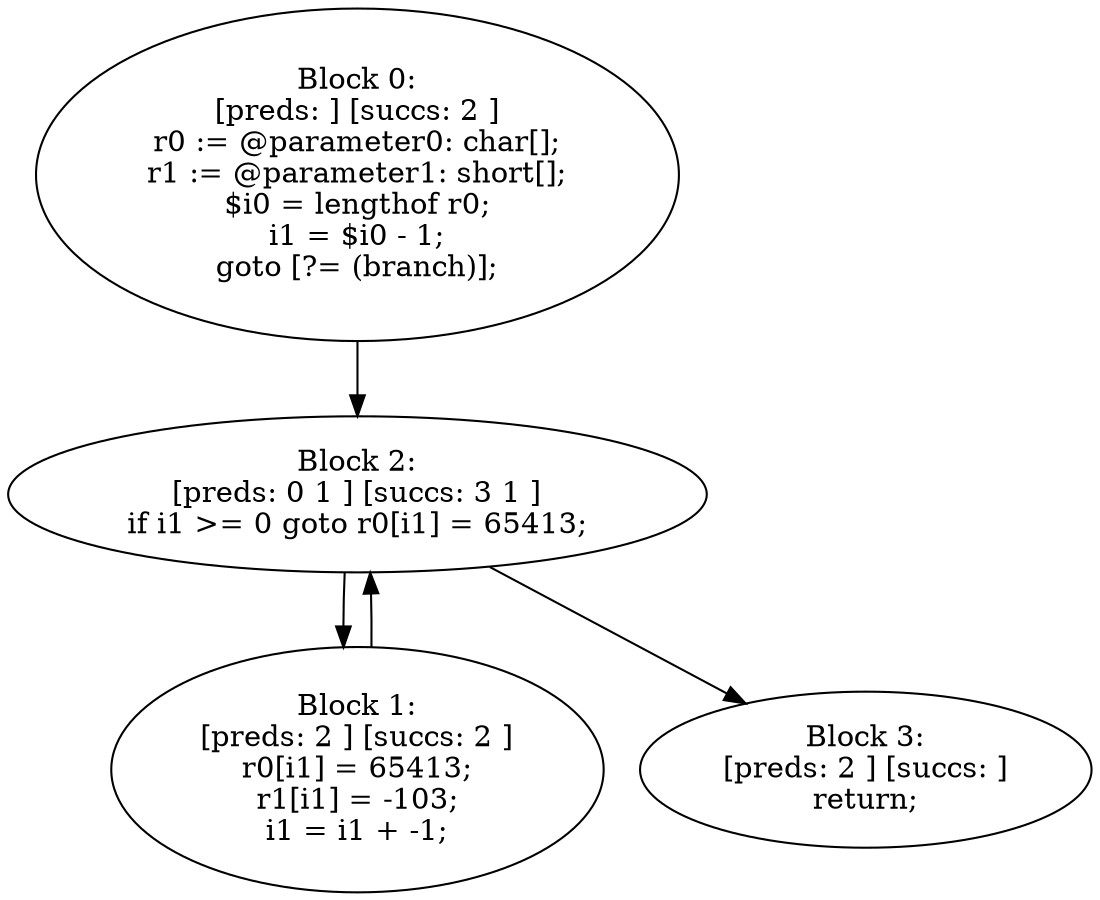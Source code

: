 digraph "unitGraph" {
    "Block 0:
[preds: ] [succs: 2 ]
r0 := @parameter0: char[];
r1 := @parameter1: short[];
$i0 = lengthof r0;
i1 = $i0 - 1;
goto [?= (branch)];
"
    "Block 1:
[preds: 2 ] [succs: 2 ]
r0[i1] = 65413;
r1[i1] = -103;
i1 = i1 + -1;
"
    "Block 2:
[preds: 0 1 ] [succs: 3 1 ]
if i1 >= 0 goto r0[i1] = 65413;
"
    "Block 3:
[preds: 2 ] [succs: ]
return;
"
    "Block 0:
[preds: ] [succs: 2 ]
r0 := @parameter0: char[];
r1 := @parameter1: short[];
$i0 = lengthof r0;
i1 = $i0 - 1;
goto [?= (branch)];
"->"Block 2:
[preds: 0 1 ] [succs: 3 1 ]
if i1 >= 0 goto r0[i1] = 65413;
";
    "Block 1:
[preds: 2 ] [succs: 2 ]
r0[i1] = 65413;
r1[i1] = -103;
i1 = i1 + -1;
"->"Block 2:
[preds: 0 1 ] [succs: 3 1 ]
if i1 >= 0 goto r0[i1] = 65413;
";
    "Block 2:
[preds: 0 1 ] [succs: 3 1 ]
if i1 >= 0 goto r0[i1] = 65413;
"->"Block 3:
[preds: 2 ] [succs: ]
return;
";
    "Block 2:
[preds: 0 1 ] [succs: 3 1 ]
if i1 >= 0 goto r0[i1] = 65413;
"->"Block 1:
[preds: 2 ] [succs: 2 ]
r0[i1] = 65413;
r1[i1] = -103;
i1 = i1 + -1;
";
}
